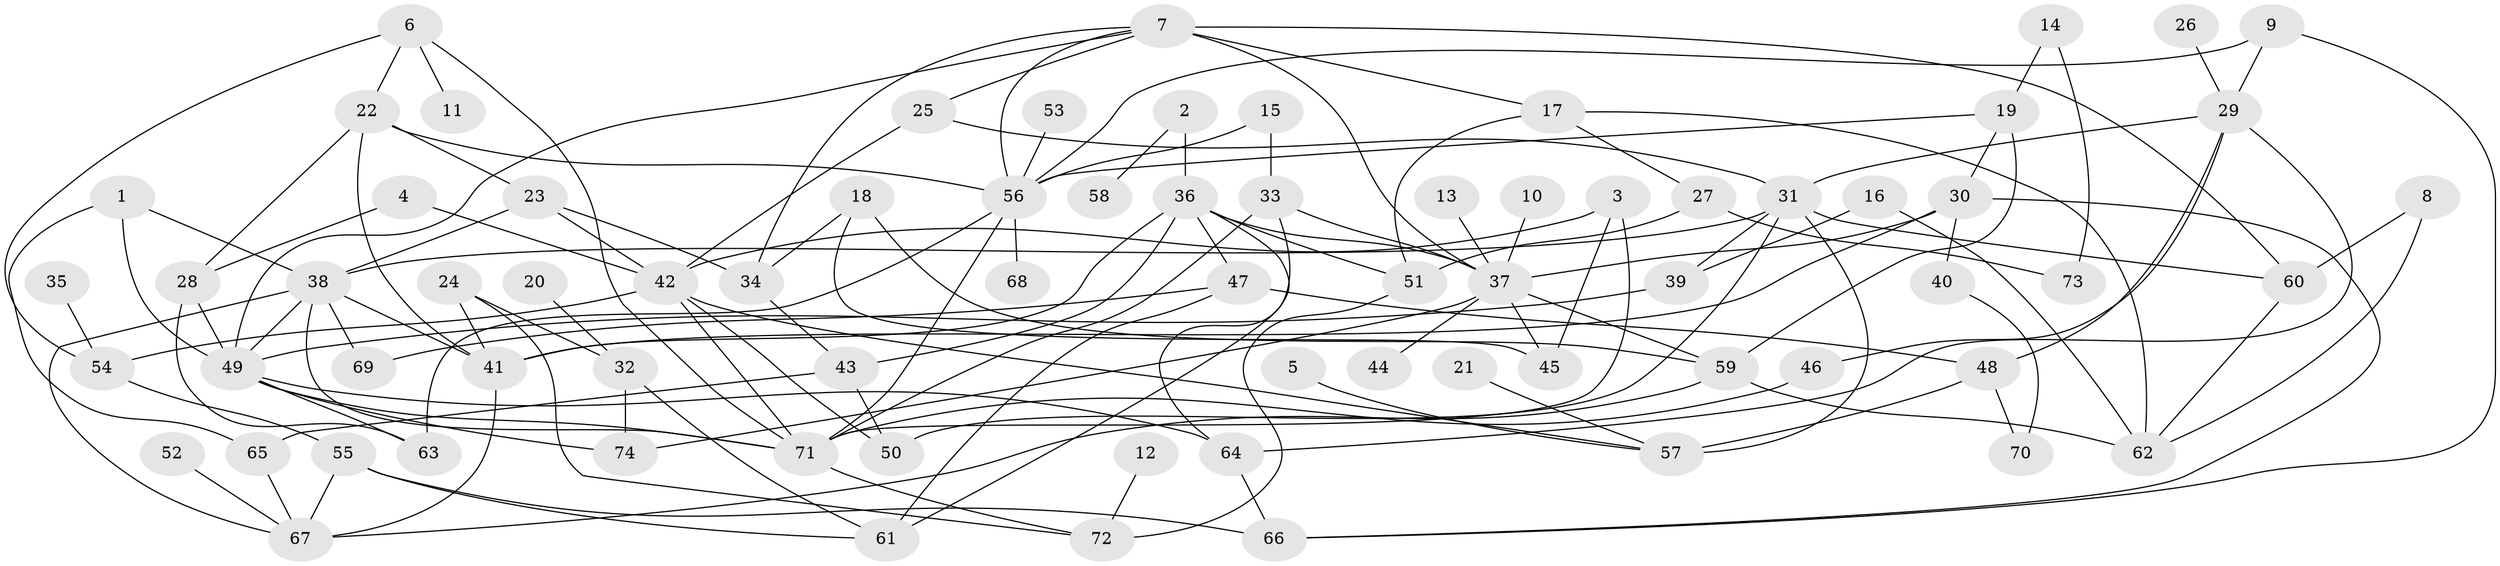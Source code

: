 // original degree distribution, {5: 0.07482993197278912, 4: 0.11564625850340136, 7: 0.027210884353741496, 9: 0.013605442176870748, 8: 0.006802721088435374, 3: 0.23129251700680273, 2: 0.2585034013605442, 6: 0.034013605442176874, 1: 0.23809523809523808}
// Generated by graph-tools (version 1.1) at 2025/25/03/09/25 03:25:36]
// undirected, 74 vertices, 134 edges
graph export_dot {
graph [start="1"]
  node [color=gray90,style=filled];
  1;
  2;
  3;
  4;
  5;
  6;
  7;
  8;
  9;
  10;
  11;
  12;
  13;
  14;
  15;
  16;
  17;
  18;
  19;
  20;
  21;
  22;
  23;
  24;
  25;
  26;
  27;
  28;
  29;
  30;
  31;
  32;
  33;
  34;
  35;
  36;
  37;
  38;
  39;
  40;
  41;
  42;
  43;
  44;
  45;
  46;
  47;
  48;
  49;
  50;
  51;
  52;
  53;
  54;
  55;
  56;
  57;
  58;
  59;
  60;
  61;
  62;
  63;
  64;
  65;
  66;
  67;
  68;
  69;
  70;
  71;
  72;
  73;
  74;
  1 -- 38 [weight=1.0];
  1 -- 49 [weight=1.0];
  1 -- 65 [weight=1.0];
  2 -- 36 [weight=1.0];
  2 -- 58 [weight=1.0];
  3 -- 42 [weight=1.0];
  3 -- 45 [weight=1.0];
  3 -- 71 [weight=1.0];
  4 -- 28 [weight=1.0];
  4 -- 42 [weight=1.0];
  5 -- 57 [weight=1.0];
  6 -- 11 [weight=1.0];
  6 -- 22 [weight=1.0];
  6 -- 54 [weight=1.0];
  6 -- 71 [weight=1.0];
  7 -- 17 [weight=1.0];
  7 -- 25 [weight=1.0];
  7 -- 34 [weight=1.0];
  7 -- 37 [weight=1.0];
  7 -- 49 [weight=1.0];
  7 -- 56 [weight=1.0];
  7 -- 60 [weight=2.0];
  8 -- 60 [weight=1.0];
  8 -- 62 [weight=1.0];
  9 -- 29 [weight=1.0];
  9 -- 56 [weight=1.0];
  9 -- 66 [weight=1.0];
  10 -- 37 [weight=1.0];
  12 -- 72 [weight=1.0];
  13 -- 37 [weight=1.0];
  14 -- 19 [weight=1.0];
  14 -- 73 [weight=1.0];
  15 -- 33 [weight=1.0];
  15 -- 56 [weight=1.0];
  16 -- 39 [weight=1.0];
  16 -- 62 [weight=1.0];
  17 -- 27 [weight=1.0];
  17 -- 51 [weight=1.0];
  17 -- 62 [weight=1.0];
  18 -- 34 [weight=1.0];
  18 -- 45 [weight=1.0];
  18 -- 59 [weight=1.0];
  19 -- 30 [weight=1.0];
  19 -- 56 [weight=1.0];
  19 -- 59 [weight=1.0];
  20 -- 32 [weight=1.0];
  21 -- 57 [weight=1.0];
  22 -- 23 [weight=1.0];
  22 -- 28 [weight=1.0];
  22 -- 41 [weight=1.0];
  22 -- 56 [weight=1.0];
  23 -- 34 [weight=1.0];
  23 -- 38 [weight=1.0];
  23 -- 42 [weight=1.0];
  24 -- 32 [weight=1.0];
  24 -- 41 [weight=1.0];
  24 -- 72 [weight=1.0];
  25 -- 31 [weight=1.0];
  25 -- 42 [weight=1.0];
  26 -- 29 [weight=1.0];
  27 -- 51 [weight=1.0];
  27 -- 73 [weight=1.0];
  28 -- 49 [weight=1.0];
  28 -- 63 [weight=1.0];
  29 -- 31 [weight=1.0];
  29 -- 46 [weight=1.0];
  29 -- 48 [weight=1.0];
  29 -- 64 [weight=1.0];
  30 -- 37 [weight=1.0];
  30 -- 40 [weight=1.0];
  30 -- 41 [weight=1.0];
  30 -- 66 [weight=1.0];
  31 -- 38 [weight=1.0];
  31 -- 39 [weight=1.0];
  31 -- 50 [weight=1.0];
  31 -- 57 [weight=2.0];
  31 -- 60 [weight=1.0];
  32 -- 61 [weight=1.0];
  32 -- 74 [weight=1.0];
  33 -- 37 [weight=1.0];
  33 -- 61 [weight=1.0];
  33 -- 71 [weight=1.0];
  34 -- 43 [weight=1.0];
  35 -- 54 [weight=1.0];
  36 -- 37 [weight=1.0];
  36 -- 41 [weight=1.0];
  36 -- 43 [weight=1.0];
  36 -- 47 [weight=1.0];
  36 -- 51 [weight=1.0];
  36 -- 64 [weight=1.0];
  37 -- 44 [weight=1.0];
  37 -- 45 [weight=1.0];
  37 -- 59 [weight=1.0];
  37 -- 74 [weight=1.0];
  38 -- 41 [weight=1.0];
  38 -- 49 [weight=1.0];
  38 -- 67 [weight=1.0];
  38 -- 69 [weight=2.0];
  38 -- 71 [weight=1.0];
  39 -- 49 [weight=1.0];
  40 -- 70 [weight=1.0];
  41 -- 67 [weight=1.0];
  42 -- 50 [weight=1.0];
  42 -- 54 [weight=1.0];
  42 -- 57 [weight=1.0];
  42 -- 71 [weight=1.0];
  43 -- 50 [weight=1.0];
  43 -- 65 [weight=1.0];
  46 -- 71 [weight=1.0];
  47 -- 48 [weight=1.0];
  47 -- 61 [weight=1.0];
  47 -- 69 [weight=1.0];
  48 -- 57 [weight=1.0];
  48 -- 70 [weight=1.0];
  49 -- 63 [weight=1.0];
  49 -- 64 [weight=1.0];
  49 -- 71 [weight=1.0];
  49 -- 74 [weight=1.0];
  51 -- 72 [weight=1.0];
  52 -- 67 [weight=1.0];
  53 -- 56 [weight=1.0];
  54 -- 55 [weight=1.0];
  55 -- 61 [weight=1.0];
  55 -- 66 [weight=1.0];
  55 -- 67 [weight=1.0];
  56 -- 63 [weight=1.0];
  56 -- 68 [weight=1.0];
  56 -- 71 [weight=1.0];
  59 -- 62 [weight=1.0];
  59 -- 67 [weight=1.0];
  60 -- 62 [weight=1.0];
  64 -- 66 [weight=1.0];
  65 -- 67 [weight=1.0];
  71 -- 72 [weight=1.0];
}
